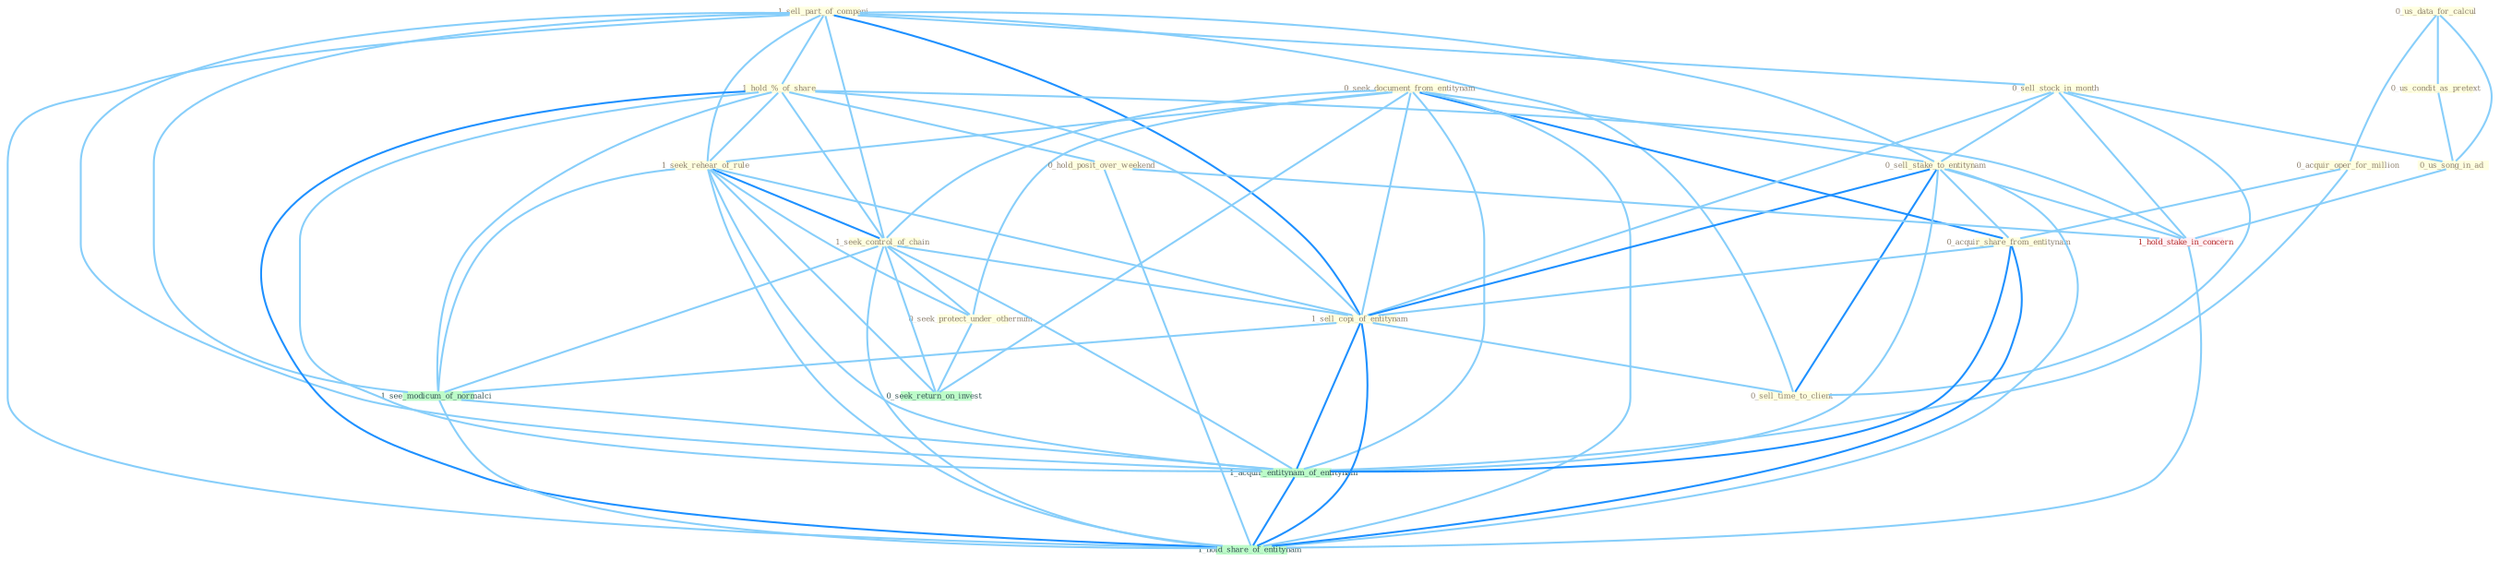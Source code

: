 Graph G{ 
    node
    [shape=polygon,style=filled,width=.5,height=.06,color="#BDFCC9",fixedsize=true,fontsize=4,
    fontcolor="#2f4f4f"];
    {node
    [color="#ffffe0", fontcolor="#8b7d6b"] "1_sell_part_of_compani " "0_seek_document_from_entitynam " "1_hold_%_of_share " "0_sell_stock_in_month " "0_us_data_for_calcul " "0_sell_stake_to_entitynam " "0_acquir_oper_for_million " "1_seek_rehear_of_rule " "1_seek_control_of_chain " "0_us_condit_as_pretext " "0_seek_protect_under_othernum " "0_hold_posit_over_weekend " "0_acquir_share_from_entitynam " "1_sell_copi_of_entitynam " "0_sell_time_to_client " "0_us_song_in_ad "}
{node [color="#fff0f5", fontcolor="#b22222"] "1_hold_stake_in_concern "}
edge [color="#B0E2FF"];

	"1_sell_part_of_compani " -- "1_hold_%_of_share " [w="1", color="#87cefa" ];
	"1_sell_part_of_compani " -- "0_sell_stock_in_month " [w="1", color="#87cefa" ];
	"1_sell_part_of_compani " -- "0_sell_stake_to_entitynam " [w="1", color="#87cefa" ];
	"1_sell_part_of_compani " -- "1_seek_rehear_of_rule " [w="1", color="#87cefa" ];
	"1_sell_part_of_compani " -- "1_seek_control_of_chain " [w="1", color="#87cefa" ];
	"1_sell_part_of_compani " -- "1_sell_copi_of_entitynam " [w="2", color="#1e90ff" , len=0.8];
	"1_sell_part_of_compani " -- "0_sell_time_to_client " [w="1", color="#87cefa" ];
	"1_sell_part_of_compani " -- "1_see_modicum_of_normalci " [w="1", color="#87cefa" ];
	"1_sell_part_of_compani " -- "1_acquir_entitynam_of_entitynam " [w="1", color="#87cefa" ];
	"1_sell_part_of_compani " -- "1_hold_share_of_entitynam " [w="1", color="#87cefa" ];
	"0_seek_document_from_entitynam " -- "0_sell_stake_to_entitynam " [w="1", color="#87cefa" ];
	"0_seek_document_from_entitynam " -- "1_seek_rehear_of_rule " [w="1", color="#87cefa" ];
	"0_seek_document_from_entitynam " -- "1_seek_control_of_chain " [w="1", color="#87cefa" ];
	"0_seek_document_from_entitynam " -- "0_seek_protect_under_othernum " [w="1", color="#87cefa" ];
	"0_seek_document_from_entitynam " -- "0_acquir_share_from_entitynam " [w="2", color="#1e90ff" , len=0.8];
	"0_seek_document_from_entitynam " -- "1_sell_copi_of_entitynam " [w="1", color="#87cefa" ];
	"0_seek_document_from_entitynam " -- "0_seek_return_on_invest " [w="1", color="#87cefa" ];
	"0_seek_document_from_entitynam " -- "1_acquir_entitynam_of_entitynam " [w="1", color="#87cefa" ];
	"0_seek_document_from_entitynam " -- "1_hold_share_of_entitynam " [w="1", color="#87cefa" ];
	"1_hold_%_of_share " -- "1_seek_rehear_of_rule " [w="1", color="#87cefa" ];
	"1_hold_%_of_share " -- "1_seek_control_of_chain " [w="1", color="#87cefa" ];
	"1_hold_%_of_share " -- "0_hold_posit_over_weekend " [w="1", color="#87cefa" ];
	"1_hold_%_of_share " -- "1_sell_copi_of_entitynam " [w="1", color="#87cefa" ];
	"1_hold_%_of_share " -- "1_hold_stake_in_concern " [w="1", color="#87cefa" ];
	"1_hold_%_of_share " -- "1_see_modicum_of_normalci " [w="1", color="#87cefa" ];
	"1_hold_%_of_share " -- "1_acquir_entitynam_of_entitynam " [w="1", color="#87cefa" ];
	"1_hold_%_of_share " -- "1_hold_share_of_entitynam " [w="2", color="#1e90ff" , len=0.8];
	"0_sell_stock_in_month " -- "0_sell_stake_to_entitynam " [w="1", color="#87cefa" ];
	"0_sell_stock_in_month " -- "1_sell_copi_of_entitynam " [w="1", color="#87cefa" ];
	"0_sell_stock_in_month " -- "0_sell_time_to_client " [w="1", color="#87cefa" ];
	"0_sell_stock_in_month " -- "0_us_song_in_ad " [w="1", color="#87cefa" ];
	"0_sell_stock_in_month " -- "1_hold_stake_in_concern " [w="1", color="#87cefa" ];
	"0_us_data_for_calcul " -- "0_acquir_oper_for_million " [w="1", color="#87cefa" ];
	"0_us_data_for_calcul " -- "0_us_condit_as_pretext " [w="1", color="#87cefa" ];
	"0_us_data_for_calcul " -- "0_us_song_in_ad " [w="1", color="#87cefa" ];
	"0_sell_stake_to_entitynam " -- "0_acquir_share_from_entitynam " [w="1", color="#87cefa" ];
	"0_sell_stake_to_entitynam " -- "1_sell_copi_of_entitynam " [w="2", color="#1e90ff" , len=0.8];
	"0_sell_stake_to_entitynam " -- "0_sell_time_to_client " [w="2", color="#1e90ff" , len=0.8];
	"0_sell_stake_to_entitynam " -- "1_hold_stake_in_concern " [w="1", color="#87cefa" ];
	"0_sell_stake_to_entitynam " -- "1_acquir_entitynam_of_entitynam " [w="1", color="#87cefa" ];
	"0_sell_stake_to_entitynam " -- "1_hold_share_of_entitynam " [w="1", color="#87cefa" ];
	"0_acquir_oper_for_million " -- "0_acquir_share_from_entitynam " [w="1", color="#87cefa" ];
	"0_acquir_oper_for_million " -- "1_acquir_entitynam_of_entitynam " [w="1", color="#87cefa" ];
	"1_seek_rehear_of_rule " -- "1_seek_control_of_chain " [w="2", color="#1e90ff" , len=0.8];
	"1_seek_rehear_of_rule " -- "0_seek_protect_under_othernum " [w="1", color="#87cefa" ];
	"1_seek_rehear_of_rule " -- "1_sell_copi_of_entitynam " [w="1", color="#87cefa" ];
	"1_seek_rehear_of_rule " -- "0_seek_return_on_invest " [w="1", color="#87cefa" ];
	"1_seek_rehear_of_rule " -- "1_see_modicum_of_normalci " [w="1", color="#87cefa" ];
	"1_seek_rehear_of_rule " -- "1_acquir_entitynam_of_entitynam " [w="1", color="#87cefa" ];
	"1_seek_rehear_of_rule " -- "1_hold_share_of_entitynam " [w="1", color="#87cefa" ];
	"1_seek_control_of_chain " -- "0_seek_protect_under_othernum " [w="1", color="#87cefa" ];
	"1_seek_control_of_chain " -- "1_sell_copi_of_entitynam " [w="1", color="#87cefa" ];
	"1_seek_control_of_chain " -- "0_seek_return_on_invest " [w="1", color="#87cefa" ];
	"1_seek_control_of_chain " -- "1_see_modicum_of_normalci " [w="1", color="#87cefa" ];
	"1_seek_control_of_chain " -- "1_acquir_entitynam_of_entitynam " [w="1", color="#87cefa" ];
	"1_seek_control_of_chain " -- "1_hold_share_of_entitynam " [w="1", color="#87cefa" ];
	"0_us_condit_as_pretext " -- "0_us_song_in_ad " [w="1", color="#87cefa" ];
	"0_seek_protect_under_othernum " -- "0_seek_return_on_invest " [w="1", color="#87cefa" ];
	"0_hold_posit_over_weekend " -- "1_hold_stake_in_concern " [w="1", color="#87cefa" ];
	"0_hold_posit_over_weekend " -- "1_hold_share_of_entitynam " [w="1", color="#87cefa" ];
	"0_acquir_share_from_entitynam " -- "1_sell_copi_of_entitynam " [w="1", color="#87cefa" ];
	"0_acquir_share_from_entitynam " -- "1_acquir_entitynam_of_entitynam " [w="2", color="#1e90ff" , len=0.8];
	"0_acquir_share_from_entitynam " -- "1_hold_share_of_entitynam " [w="2", color="#1e90ff" , len=0.8];
	"1_sell_copi_of_entitynam " -- "0_sell_time_to_client " [w="1", color="#87cefa" ];
	"1_sell_copi_of_entitynam " -- "1_see_modicum_of_normalci " [w="1", color="#87cefa" ];
	"1_sell_copi_of_entitynam " -- "1_acquir_entitynam_of_entitynam " [w="2", color="#1e90ff" , len=0.8];
	"1_sell_copi_of_entitynam " -- "1_hold_share_of_entitynam " [w="2", color="#1e90ff" , len=0.8];
	"0_us_song_in_ad " -- "1_hold_stake_in_concern " [w="1", color="#87cefa" ];
	"1_hold_stake_in_concern " -- "1_hold_share_of_entitynam " [w="1", color="#87cefa" ];
	"1_see_modicum_of_normalci " -- "1_acquir_entitynam_of_entitynam " [w="1", color="#87cefa" ];
	"1_see_modicum_of_normalci " -- "1_hold_share_of_entitynam " [w="1", color="#87cefa" ];
	"1_acquir_entitynam_of_entitynam " -- "1_hold_share_of_entitynam " [w="2", color="#1e90ff" , len=0.8];
}